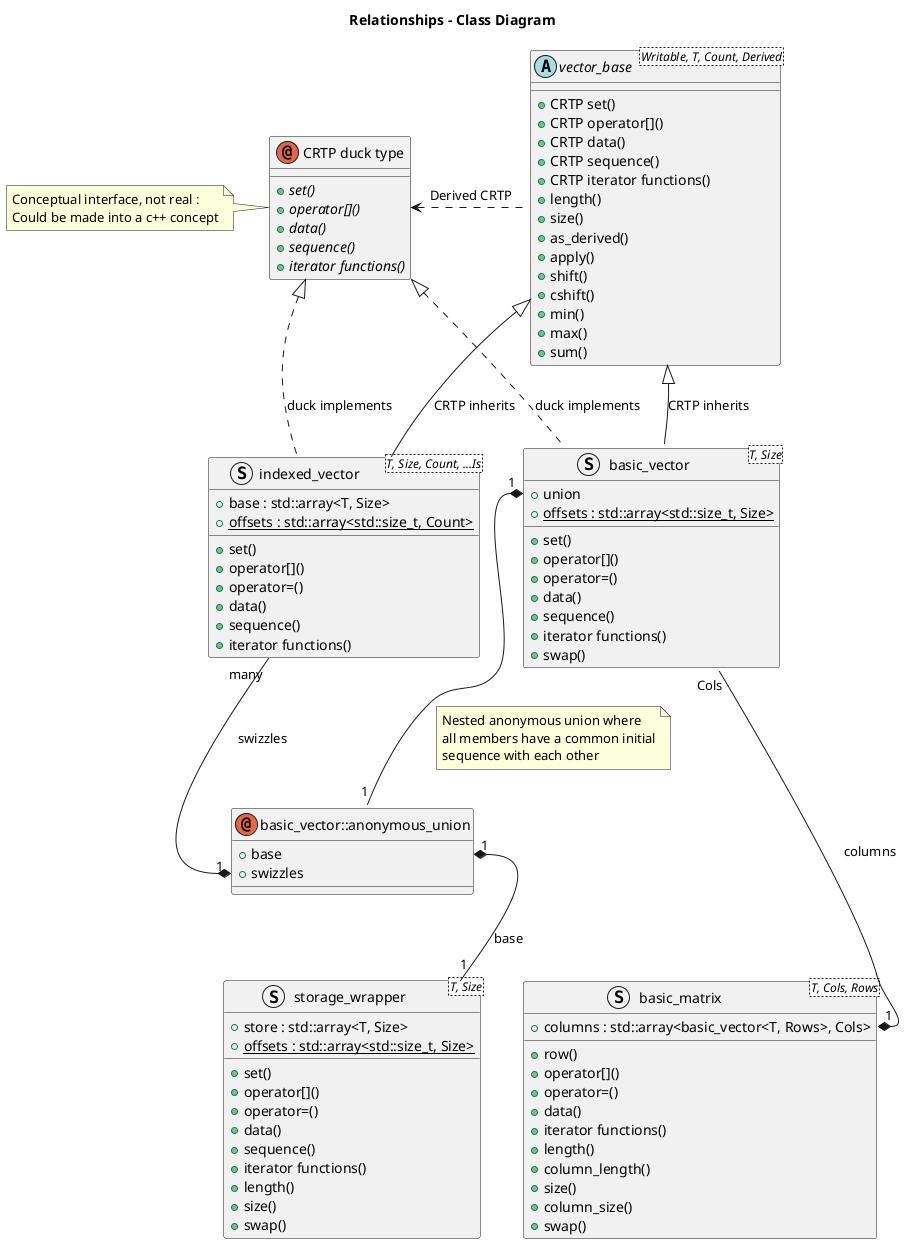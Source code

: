 @startuml
	'skin rose
	title Relationships - Class Diagram
	annotation "CRTP duck type"
	{
		+ {abstract} set()
		+ {abstract} operator[]()
		+ {abstract} data()
		+ {abstract} sequence()
		+ {abstract} iterator functions()
	}
	note left of "CRTP duck type"
		Conceptual interface, not real :
		Could be made into a c++ concept
	end note
	abstract vector_base <Writable, T, Count, Derived>
	{
		+ CRTP set()
		+ CRTP operator[]()
		+ CRTP data()
		+ CRTP sequence()
		+ CRTP iterator functions()
		+ length()
		+ size()
		+ as_derived()
		+ apply()
		+ shift()
		+ cshift()
		+ min()
		+ max()
		+ sum()
	}
	struct basic_vector<T, Size>
	{
		+ union
		+ {static} offsets : std::array<std::size_t, Size>
		+ set()
		+ operator[]()
		+ operator=()
		+ data()
		+ sequence()
		+ iterator functions()
		+ swap()
	}
	annotation basic_vector::anonymous_union
	{
		+ base
		+ swizzles
	}
	struct storage_wrapper<T, Size>
	{
		+ store : std::array<T, Size>
		+ {static} offsets : std::array<std::size_t, Size>
		+ set()
		+ operator[]()
		+ operator=()
		+ data()
		+ sequence()
		+ iterator functions()
		+ length()
		+ size()
		+ swap()
	}
	struct indexed_vector<T, Size, Count, ...Is>
	{
		+ base : std::array<T, Size>
		+ {static} offsets : std::array<std::size_t, Count>
		+ set()
		+ operator[]()
		+ operator=()
		+ data()
		+ sequence()
		+ iterator functions()
	}
	struct basic_matrix<T, Cols, Rows>
	{
		+ columns : std::array<basic_vector<T, Rows>, Cols>
		+ row()
		+ operator[]()
		+ operator=()
		+ data()
		+ iterator functions()
		+ length()
		+ column_length()
		+ size()
		+ column_size()
		+ swap()
	}
	vector_base <|-- basic_vector: CRTP inherits
	vector_base <|-- indexed_vector : CRTP inherits
	"CRTP duck type" ^.. basic_vector : duck implements
	"CRTP duck type" ^.. indexed_vector : duck implements
	basic_vector::anonymous_union::base "1" *-- "1" storage_wrapper : base
	basic_vector::anonymous_union::swizzles "1" *-- "many" indexed_vector : swizzles
	basic_vector::union "1" *-- "1" basic_vector::anonymous_union
	note right on link
	  Nested anonymous union where
	  all members have a common initial
	  sequence with each other
	end note
	"CRTP duck type" <. vector_base : Derived CRTP
	basic_matrix::columns "1" *-- "Cols" basic_vector : columns
	basic_vector -[hidden]left- indexed_vector
	storage_wrapper .[hidden]right. basic_matrix
@enduml
